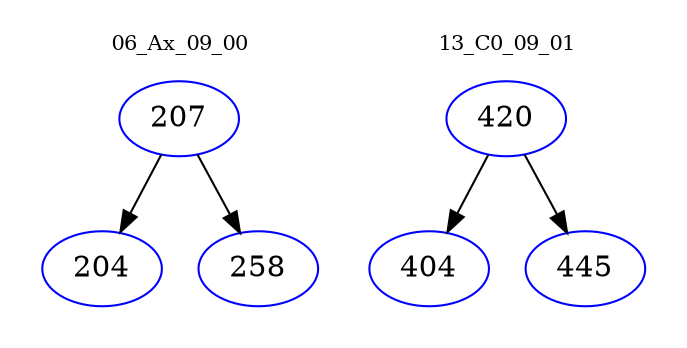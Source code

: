 digraph{
subgraph cluster_0 {
color = white
label = "06_Ax_09_00";
fontsize=10;
T0_207 [label="207", color="blue"]
T0_207 -> T0_204 [color="black"]
T0_204 [label="204", color="blue"]
T0_207 -> T0_258 [color="black"]
T0_258 [label="258", color="blue"]
}
subgraph cluster_1 {
color = white
label = "13_C0_09_01";
fontsize=10;
T1_420 [label="420", color="blue"]
T1_420 -> T1_404 [color="black"]
T1_404 [label="404", color="blue"]
T1_420 -> T1_445 [color="black"]
T1_445 [label="445", color="blue"]
}
}
